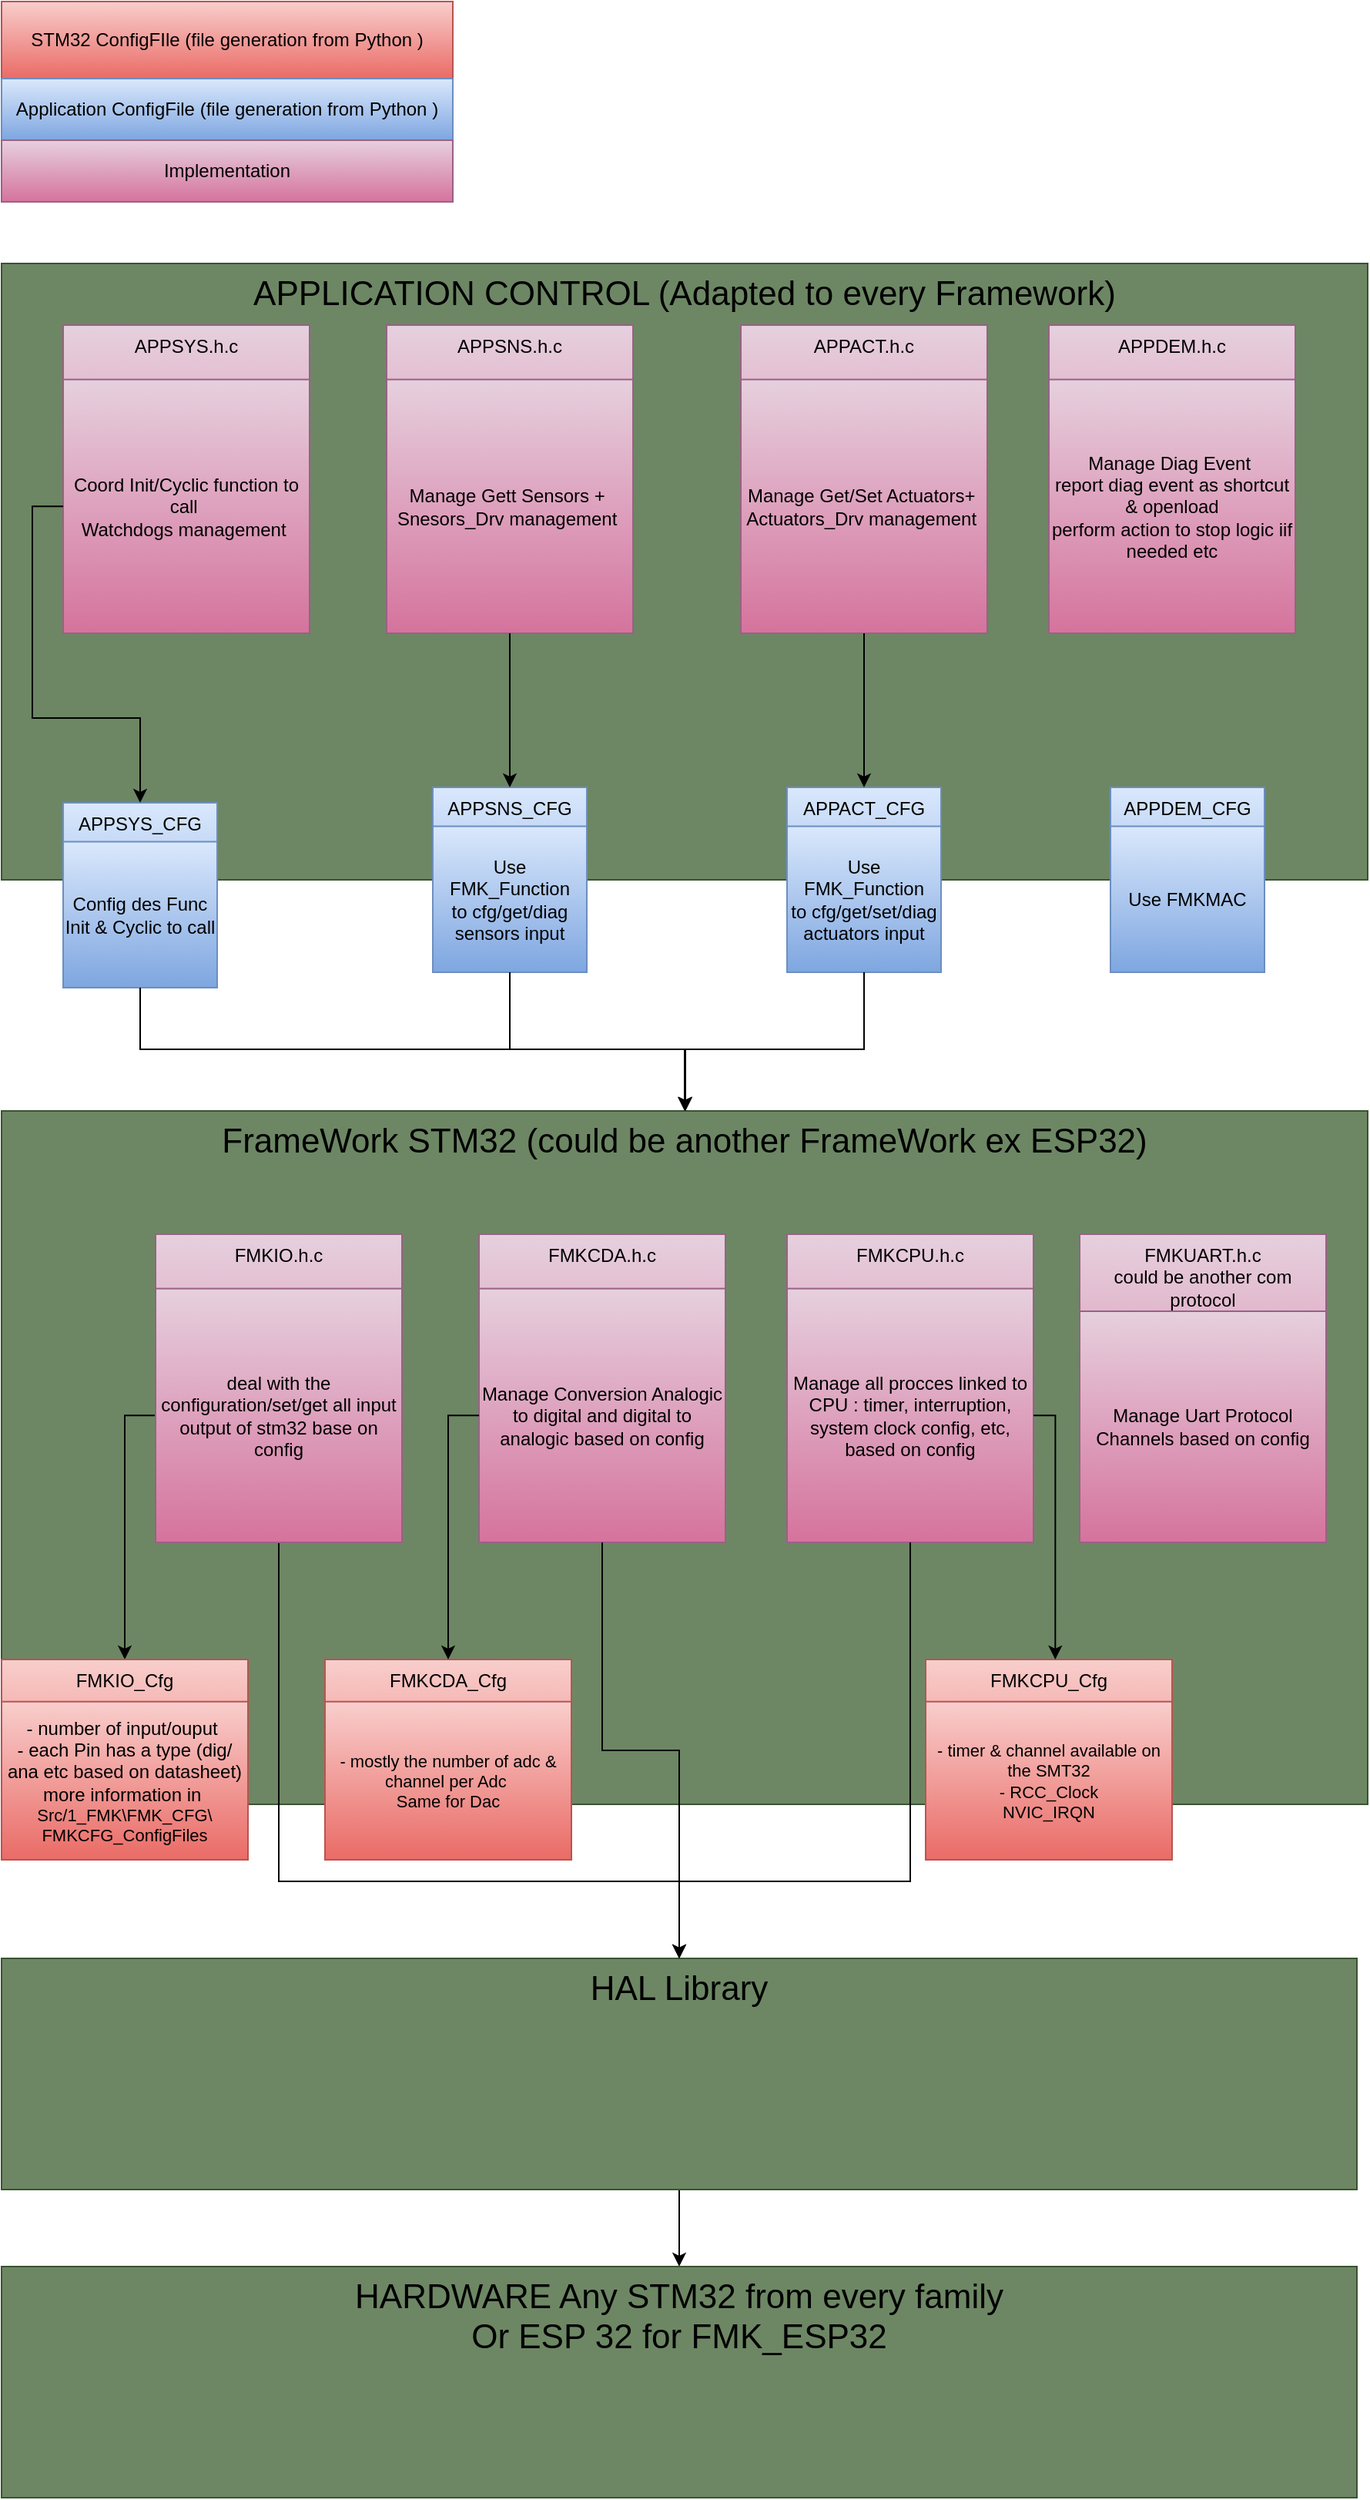 <mxfile version="24.6.1" type="device">
  <diagram name="Page-1" id="DgGTK7NNw5K_QaCqsnyv">
    <mxGraphModel dx="1918" dy="1808" grid="1" gridSize="10" guides="1" tooltips="1" connect="1" arrows="1" fold="1" page="1" pageScale="1" pageWidth="827" pageHeight="1169" math="0" shadow="0">
      <root>
        <mxCell id="0" />
        <mxCell id="1" parent="0" />
        <mxCell id="Ci63s6T_fUqjg62jA_om-8" style="edgeStyle=orthogonalEdgeStyle;rounded=0;orthogonalLoop=1;jettySize=auto;html=1;exitX=0.5;exitY=1;exitDx=0;exitDy=0;" parent="1" source="Ci63s6T_fUqjg62jA_om-1" target="Ci63s6T_fUqjg62jA_om-7" edge="1">
          <mxGeometry relative="1" as="geometry" />
        </mxCell>
        <mxCell id="Ci63s6T_fUqjg62jA_om-1" value="HAL Library" style="rounded=0;whiteSpace=wrap;html=1;fillColor=#6d8764;fontColor=#000000;strokeColor=#3A5431;verticalAlign=top;fontSize=22;" parent="1" vertex="1">
          <mxGeometry x="-420" y="234" width="880" height="150" as="geometry" />
        </mxCell>
        <mxCell id="Ci63s6T_fUqjg62jA_om-2" value="FrameWork STM32&lt;font style=&quot;font-size: 22px;&quot;&gt; (could be another FrameWork ex ESP32)&lt;/font&gt;" style="rounded=0;whiteSpace=wrap;html=1;fillColor=#6d8764;fontColor=#000000;strokeColor=#3A5431;verticalAlign=top;fontSize=22;" parent="1" vertex="1">
          <mxGeometry x="-420" y="-316" width="887" height="450" as="geometry" />
        </mxCell>
        <mxCell id="Ci63s6T_fUqjg62jA_om-3" value="APPLICATION CONTROL (Adapted to every Framework)" style="rounded=0;whiteSpace=wrap;html=1;fillColor=#6d8764;strokeColor=#3A5431;verticalAlign=top;fontColor=#000000;fontSize=22;" parent="1" vertex="1">
          <mxGeometry x="-420" y="-866" width="887" height="400" as="geometry" />
        </mxCell>
        <mxCell id="Ci63s6T_fUqjg62jA_om-6" value="" style="group;fontColor=#000000;" parent="1" vertex="1" connectable="0">
          <mxGeometry x="-420" y="-1036" width="293" height="90" as="geometry" />
        </mxCell>
        <mxCell id="Ci63s6T_fUqjg62jA_om-4" value="STM32 ConfigFIle (file generation from Python )" style="rounded=0;whiteSpace=wrap;html=1;fillColor=#f8cecc;gradientColor=#ea6b66;strokeColor=#b85450;fontColor=#000000;" parent="Ci63s6T_fUqjg62jA_om-6" vertex="1">
          <mxGeometry width="293" height="50" as="geometry" />
        </mxCell>
        <mxCell id="Ci63s6T_fUqjg62jA_om-5" value="Application ConfigFile (file generation from Python )" style="rounded=0;whiteSpace=wrap;html=1;fillColor=#dae8fc;gradientColor=#7ea6e0;strokeColor=#6c8ebf;fontColor=#000000;" parent="Ci63s6T_fUqjg62jA_om-6" vertex="1">
          <mxGeometry y="50" width="293" height="40" as="geometry" />
        </mxCell>
        <mxCell id="Ci63s6T_fUqjg62jA_om-7" value="HARDWARE Any STM32 from every family&lt;div&gt;Or ESP 32 for FMK_ESP32&lt;/div&gt;" style="rounded=0;whiteSpace=wrap;html=1;fillColor=#6d8764;fontColor=#000000;strokeColor=#3A5431;verticalAlign=top;fontSize=22;" parent="1" vertex="1">
          <mxGeometry x="-420" y="434" width="880" height="150" as="geometry" />
        </mxCell>
        <mxCell id="Ci63s6T_fUqjg62jA_om-9" value="Implementation" style="rounded=0;whiteSpace=wrap;html=1;fillColor=#e6d0de;gradientColor=#d5739d;strokeColor=#996185;fontColor=#000000;" parent="1" vertex="1">
          <mxGeometry x="-420" y="-946" width="293" height="40" as="geometry" />
        </mxCell>
        <mxCell id="Ci63s6T_fUqjg62jA_om-21" value="" style="group" parent="1" vertex="1" connectable="0">
          <mxGeometry x="-110" y="-236" width="160" height="200" as="geometry" />
        </mxCell>
        <mxCell id="Ci63s6T_fUqjg62jA_om-22" value="FMKCDA.h.c" style="rounded=0;whiteSpace=wrap;html=1;fillColor=#e6d0de;gradientColor=#d5739d;strokeColor=#996185;fontColor=#000000;verticalAlign=top;" parent="Ci63s6T_fUqjg62jA_om-21" vertex="1">
          <mxGeometry width="160" height="200" as="geometry" />
        </mxCell>
        <mxCell id="Ci63s6T_fUqjg62jA_om-23" value="" style="group" parent="Ci63s6T_fUqjg62jA_om-21" vertex="1" connectable="0">
          <mxGeometry width="160" height="200" as="geometry" />
        </mxCell>
        <mxCell id="Ci63s6T_fUqjg62jA_om-24" value="Manage Conversion Analogic to digital and digital to analogic based on config" style="rounded=0;whiteSpace=wrap;html=1;fillColor=#e6d0de;gradientColor=#d5739d;strokeColor=#996185;fontColor=#000000;" parent="Ci63s6T_fUqjg62jA_om-23" vertex="1">
          <mxGeometry y="35.294" width="160" height="164.706" as="geometry" />
        </mxCell>
        <mxCell id="Ci63s6T_fUqjg62jA_om-28" value="" style="group" parent="1" vertex="1" connectable="0">
          <mxGeometry x="90" y="-236" width="160" height="200" as="geometry" />
        </mxCell>
        <mxCell id="Ci63s6T_fUqjg62jA_om-29" value="FMKCPU.h.c" style="rounded=0;whiteSpace=wrap;html=1;fillColor=#e6d0de;gradientColor=#d5739d;strokeColor=#996185;fontColor=#000000;verticalAlign=top;" parent="Ci63s6T_fUqjg62jA_om-28" vertex="1">
          <mxGeometry width="160" height="200" as="geometry" />
        </mxCell>
        <mxCell id="Ci63s6T_fUqjg62jA_om-30" value="" style="group" parent="Ci63s6T_fUqjg62jA_om-28" vertex="1" connectable="0">
          <mxGeometry width="160" height="200" as="geometry" />
        </mxCell>
        <mxCell id="Ci63s6T_fUqjg62jA_om-31" value="Manage all procces linked to CPU : timer, interruption, system clock config, etc,&lt;div&gt;based on config&lt;/div&gt;" style="rounded=0;whiteSpace=wrap;html=1;fillColor=#e6d0de;gradientColor=#d5739d;strokeColor=#996185;fontColor=#000000;" parent="Ci63s6T_fUqjg62jA_om-30" vertex="1">
          <mxGeometry y="35.294" width="160" height="164.706" as="geometry" />
        </mxCell>
        <mxCell id="Ci63s6T_fUqjg62jA_om-32" value="" style="group" parent="1" vertex="1" connectable="0">
          <mxGeometry x="280" y="-236" width="160" height="200" as="geometry" />
        </mxCell>
        <mxCell id="Ci63s6T_fUqjg62jA_om-33" value="FMKUART.h.c&lt;div&gt;could be another com protocol&lt;/div&gt;" style="rounded=0;whiteSpace=wrap;html=1;fillColor=#e6d0de;gradientColor=#d5739d;strokeColor=#996185;fontColor=#000000;verticalAlign=top;" parent="Ci63s6T_fUqjg62jA_om-32" vertex="1">
          <mxGeometry width="160" height="200" as="geometry" />
        </mxCell>
        <mxCell id="Ci63s6T_fUqjg62jA_om-34" value="" style="group" parent="Ci63s6T_fUqjg62jA_om-32" vertex="1" connectable="0">
          <mxGeometry width="160" height="200" as="geometry" />
        </mxCell>
        <mxCell id="Ci63s6T_fUqjg62jA_om-35" value="Manage Uart Protocol Channels based on config" style="rounded=0;whiteSpace=wrap;html=1;fillColor=#e6d0de;gradientColor=#d5739d;strokeColor=#996185;fontColor=#000000;" parent="Ci63s6T_fUqjg62jA_om-34" vertex="1">
          <mxGeometry y="50" width="160" height="150" as="geometry" />
        </mxCell>
        <mxCell id="Ci63s6T_fUqjg62jA_om-10" value="FMKIO.h.c" style="rounded=0;whiteSpace=wrap;html=1;fillColor=#e6d0de;gradientColor=#d5739d;strokeColor=#996185;fontColor=#000000;verticalAlign=top;" parent="1" vertex="1">
          <mxGeometry x="-320" y="-236" width="160" height="200" as="geometry" />
        </mxCell>
        <mxCell id="Ci63s6T_fUqjg62jA_om-43" style="edgeStyle=orthogonalEdgeStyle;rounded=0;orthogonalLoop=1;jettySize=auto;html=1;exitX=0;exitY=0.5;exitDx=0;exitDy=0;fontColor=#000000;strokeColor=#000000;" parent="1" source="Ci63s6T_fUqjg62jA_om-11" target="Ci63s6T_fUqjg62jA_om-14" edge="1">
          <mxGeometry relative="1" as="geometry" />
        </mxCell>
        <mxCell id="Ci63s6T_fUqjg62jA_om-94" style="edgeStyle=orthogonalEdgeStyle;rounded=0;orthogonalLoop=1;jettySize=auto;html=1;exitX=0.5;exitY=1;exitDx=0;exitDy=0;entryX=0.5;entryY=0;entryDx=0;entryDy=0;" parent="1" source="Ci63s6T_fUqjg62jA_om-11" target="Ci63s6T_fUqjg62jA_om-1" edge="1">
          <mxGeometry relative="1" as="geometry">
            <Array as="points">
              <mxPoint x="-240" y="184" />
              <mxPoint x="20" y="184" />
            </Array>
          </mxGeometry>
        </mxCell>
        <mxCell id="Ci63s6T_fUqjg62jA_om-11" value="deal with the configuration/set/get all input output of stm32 base on config" style="rounded=0;whiteSpace=wrap;html=1;fillColor=#e6d0de;gradientColor=#d5739d;strokeColor=#996185;fontColor=#000000;" parent="1" vertex="1">
          <mxGeometry x="-320" y="-200.706" width="160" height="164.706" as="geometry" />
        </mxCell>
        <mxCell id="Ci63s6T_fUqjg62jA_om-42" value="" style="group" parent="1" vertex="1" connectable="0">
          <mxGeometry x="-420" y="40" width="160" height="130" as="geometry" />
        </mxCell>
        <mxCell id="Ci63s6T_fUqjg62jA_om-14" value="FMKIO_Cfg" style="rounded=0;whiteSpace=wrap;html=1;fillColor=#f8cecc;gradientColor=#ea6b66;strokeColor=#b85450;fontColor=#000000;verticalAlign=top;" parent="Ci63s6T_fUqjg62jA_om-42" vertex="1">
          <mxGeometry width="160" height="130" as="geometry" />
        </mxCell>
        <mxCell id="Ci63s6T_fUqjg62jA_om-36" value="" style="group" parent="Ci63s6T_fUqjg62jA_om-42" vertex="1" connectable="0">
          <mxGeometry width="160" height="130" as="geometry" />
        </mxCell>
        <mxCell id="Ci63s6T_fUqjg62jA_om-15" value="- number of input/ouput&amp;nbsp;&lt;div&gt;- each Pin has a type (dig/ ana etc based on datasheet)&lt;/div&gt;&lt;div&gt;more information in&amp;nbsp;&lt;/div&gt;&lt;div style=&quot;font-size: 11px;&quot;&gt;&lt;font style=&quot;font-size: 11px;&quot;&gt;Src/1_FMK\FMK_CFG\&lt;/font&gt;&lt;/div&gt;&lt;div style=&quot;font-size: 11px;&quot;&gt;&lt;font style=&quot;font-size: 11px;&quot;&gt;FMKCFG_ConfigFiles&lt;/font&gt;&lt;br&gt;&lt;/div&gt;" style="rounded=0;whiteSpace=wrap;html=1;fillColor=#f8cecc;gradientColor=#ea6b66;strokeColor=#b85450;fontColor=#000000;" parent="Ci63s6T_fUqjg62jA_om-36" vertex="1">
          <mxGeometry y="27.368" width="160" height="102.632" as="geometry" />
        </mxCell>
        <mxCell id="Ci63s6T_fUqjg62jA_om-46" value="" style="group" parent="1" vertex="1" connectable="0">
          <mxGeometry x="-210" y="40" width="160" height="130" as="geometry" />
        </mxCell>
        <mxCell id="Ci63s6T_fUqjg62jA_om-47" value="FMKCDA_Cfg" style="rounded=0;whiteSpace=wrap;html=1;fillColor=#f8cecc;gradientColor=#ea6b66;strokeColor=#b85450;fontColor=#000000;verticalAlign=top;" parent="Ci63s6T_fUqjg62jA_om-46" vertex="1">
          <mxGeometry width="160" height="130" as="geometry" />
        </mxCell>
        <mxCell id="Ci63s6T_fUqjg62jA_om-48" value="" style="group" parent="Ci63s6T_fUqjg62jA_om-46" vertex="1" connectable="0">
          <mxGeometry width="160" height="130" as="geometry" />
        </mxCell>
        <mxCell id="Ci63s6T_fUqjg62jA_om-49" value="&lt;div style=&quot;font-size: 11px;&quot;&gt;- mostly the number of adc &amp;amp; channel per Adc&amp;nbsp;&lt;/div&gt;&lt;div style=&quot;font-size: 11px;&quot;&gt;Same for Dac&lt;/div&gt;" style="rounded=0;whiteSpace=wrap;html=1;fillColor=#f8cecc;gradientColor=#ea6b66;strokeColor=#b85450;fontColor=#000000;" parent="Ci63s6T_fUqjg62jA_om-48" vertex="1">
          <mxGeometry y="27.368" width="160" height="102.632" as="geometry" />
        </mxCell>
        <mxCell id="Ci63s6T_fUqjg62jA_om-50" style="edgeStyle=orthogonalEdgeStyle;rounded=0;orthogonalLoop=1;jettySize=auto;html=1;exitX=0;exitY=0.5;exitDx=0;exitDy=0;strokeColor=#000000;" parent="1" source="Ci63s6T_fUqjg62jA_om-24" target="Ci63s6T_fUqjg62jA_om-47" edge="1">
          <mxGeometry relative="1" as="geometry" />
        </mxCell>
        <mxCell id="Ci63s6T_fUqjg62jA_om-52" value="" style="group" parent="1" vertex="1" connectable="0">
          <mxGeometry x="180" y="40" width="160" height="130" as="geometry" />
        </mxCell>
        <mxCell id="Ci63s6T_fUqjg62jA_om-53" value="FMKCPU_Cfg" style="rounded=0;whiteSpace=wrap;html=1;fillColor=#f8cecc;gradientColor=#ea6b66;strokeColor=#b85450;fontColor=#000000;verticalAlign=top;" parent="Ci63s6T_fUqjg62jA_om-52" vertex="1">
          <mxGeometry width="160" height="130" as="geometry" />
        </mxCell>
        <mxCell id="Ci63s6T_fUqjg62jA_om-54" value="" style="group" parent="Ci63s6T_fUqjg62jA_om-52" vertex="1" connectable="0">
          <mxGeometry width="160" height="130" as="geometry" />
        </mxCell>
        <mxCell id="Ci63s6T_fUqjg62jA_om-55" value="&lt;div style=&quot;font-size: 11px;&quot;&gt;- timer &amp;amp; channel available on the SMT32&lt;/div&gt;&lt;div style=&quot;font-size: 11px;&quot;&gt;- RCC_Clock&lt;/div&gt;&lt;div style=&quot;font-size: 11px;&quot;&gt;NVIC_IRQN&lt;/div&gt;" style="rounded=0;whiteSpace=wrap;html=1;fillColor=#f8cecc;gradientColor=#ea6b66;strokeColor=#b85450;fontColor=#000000;" parent="Ci63s6T_fUqjg62jA_om-54" vertex="1">
          <mxGeometry y="27.368" width="160" height="102.632" as="geometry" />
        </mxCell>
        <mxCell id="Ci63s6T_fUqjg62jA_om-56" style="edgeStyle=orthogonalEdgeStyle;rounded=0;orthogonalLoop=1;jettySize=auto;html=1;exitX=1;exitY=0.5;exitDx=0;exitDy=0;entryX=0.526;entryY=0;entryDx=0;entryDy=0;entryPerimeter=0;strokeColor=#000000;" parent="1" source="Ci63s6T_fUqjg62jA_om-31" target="Ci63s6T_fUqjg62jA_om-53" edge="1">
          <mxGeometry relative="1" as="geometry">
            <Array as="points">
              <mxPoint x="264" y="-118" />
            </Array>
          </mxGeometry>
        </mxCell>
        <mxCell id="Ci63s6T_fUqjg62jA_om-58" value="" style="group" parent="1" vertex="1" connectable="0">
          <mxGeometry x="-380" y="-826" width="160" height="200" as="geometry" />
        </mxCell>
        <mxCell id="Ci63s6T_fUqjg62jA_om-59" value="APPSYS.h.c" style="rounded=0;whiteSpace=wrap;html=1;fillColor=#e6d0de;gradientColor=#d5739d;strokeColor=#996185;fontColor=#000000;verticalAlign=top;" parent="Ci63s6T_fUqjg62jA_om-58" vertex="1">
          <mxGeometry width="160" height="200" as="geometry" />
        </mxCell>
        <mxCell id="Ci63s6T_fUqjg62jA_om-60" value="" style="group" parent="Ci63s6T_fUqjg62jA_om-58" vertex="1" connectable="0">
          <mxGeometry width="160" height="200" as="geometry" />
        </mxCell>
        <mxCell id="Ci63s6T_fUqjg62jA_om-61" value="Coord Init/Cyclic function to call&amp;nbsp;&lt;div&gt;Watchdogs management&amp;nbsp;&lt;/div&gt;" style="rounded=0;whiteSpace=wrap;html=1;fillColor=#e6d0de;gradientColor=#d5739d;strokeColor=#996185;fontColor=#000000;" parent="Ci63s6T_fUqjg62jA_om-60" vertex="1">
          <mxGeometry y="35.294" width="160" height="164.706" as="geometry" />
        </mxCell>
        <mxCell id="Ci63s6T_fUqjg62jA_om-63" value="" style="group" parent="1" vertex="1" connectable="0">
          <mxGeometry x="-170" y="-826" width="160" height="200" as="geometry" />
        </mxCell>
        <mxCell id="Ci63s6T_fUqjg62jA_om-64" value="APPSNS.h.c" style="rounded=0;whiteSpace=wrap;html=1;fillColor=#e6d0de;gradientColor=#d5739d;strokeColor=#996185;fontColor=#000000;verticalAlign=top;" parent="Ci63s6T_fUqjg62jA_om-63" vertex="1">
          <mxGeometry width="160" height="200" as="geometry" />
        </mxCell>
        <mxCell id="Ci63s6T_fUqjg62jA_om-65" value="" style="group" parent="Ci63s6T_fUqjg62jA_om-63" vertex="1" connectable="0">
          <mxGeometry width="160" height="200" as="geometry" />
        </mxCell>
        <mxCell id="Ci63s6T_fUqjg62jA_om-66" value="Manage Gett Sensors +&amp;nbsp;&lt;div&gt;Snesors_Drv management&amp;nbsp;&lt;/div&gt;" style="rounded=0;whiteSpace=wrap;html=1;fillColor=#e6d0de;gradientColor=#d5739d;strokeColor=#996185;fontColor=#000000;" parent="Ci63s6T_fUqjg62jA_om-65" vertex="1">
          <mxGeometry y="35.294" width="160" height="164.706" as="geometry" />
        </mxCell>
        <mxCell id="Ci63s6T_fUqjg62jA_om-67" value="" style="group" parent="1" vertex="1" connectable="0">
          <mxGeometry x="60" y="-826" width="160" height="200" as="geometry" />
        </mxCell>
        <mxCell id="Ci63s6T_fUqjg62jA_om-68" value="APPACT.h.c" style="rounded=0;whiteSpace=wrap;html=1;fillColor=#e6d0de;gradientColor=#d5739d;strokeColor=#996185;fontColor=#000000;verticalAlign=top;" parent="Ci63s6T_fUqjg62jA_om-67" vertex="1">
          <mxGeometry width="160" height="200" as="geometry" />
        </mxCell>
        <mxCell id="Ci63s6T_fUqjg62jA_om-69" value="" style="group" parent="Ci63s6T_fUqjg62jA_om-67" vertex="1" connectable="0">
          <mxGeometry width="160" height="200" as="geometry" />
        </mxCell>
        <mxCell id="Ci63s6T_fUqjg62jA_om-70" value="Manage Get/Set Actuators+&amp;nbsp;&lt;div&gt;Actuators_Drv management&amp;nbsp;&lt;/div&gt;" style="rounded=0;whiteSpace=wrap;html=1;fillColor=#e6d0de;gradientColor=#d5739d;strokeColor=#996185;fontColor=#000000;" parent="Ci63s6T_fUqjg62jA_om-69" vertex="1">
          <mxGeometry y="35.294" width="160" height="164.706" as="geometry" />
        </mxCell>
        <mxCell id="Ci63s6T_fUqjg62jA_om-71" value="" style="group" parent="1" vertex="1" connectable="0">
          <mxGeometry x="260" y="-826" width="160" height="200" as="geometry" />
        </mxCell>
        <mxCell id="Ci63s6T_fUqjg62jA_om-72" value="APPDEM.h.c" style="rounded=0;whiteSpace=wrap;html=1;fillColor=#e6d0de;gradientColor=#d5739d;strokeColor=#996185;fontColor=#000000;verticalAlign=top;" parent="Ci63s6T_fUqjg62jA_om-71" vertex="1">
          <mxGeometry width="160" height="200" as="geometry" />
        </mxCell>
        <mxCell id="Ci63s6T_fUqjg62jA_om-73" value="" style="group" parent="Ci63s6T_fUqjg62jA_om-71" vertex="1" connectable="0">
          <mxGeometry width="160" height="200" as="geometry" />
        </mxCell>
        <mxCell id="Ci63s6T_fUqjg62jA_om-74" value="Manage Diag Event&amp;nbsp;&lt;div&gt;report diag event as shortcut &amp;amp; openload&lt;/div&gt;&lt;div&gt;perform action to stop logic iif needed etc&lt;/div&gt;" style="rounded=0;whiteSpace=wrap;html=1;fillColor=#e6d0de;gradientColor=#d5739d;strokeColor=#996185;fontColor=#000000;" parent="Ci63s6T_fUqjg62jA_om-73" vertex="1">
          <mxGeometry y="35.294" width="160" height="164.706" as="geometry" />
        </mxCell>
        <mxCell id="Ci63s6T_fUqjg62jA_om-75" value="" style="group;verticalAlign=top;" parent="1" vertex="1" connectable="0">
          <mxGeometry x="-380" y="-516" width="100" height="120" as="geometry" />
        </mxCell>
        <mxCell id="Ci63s6T_fUqjg62jA_om-76" value="APPSYS_CFG" style="rounded=0;whiteSpace=wrap;html=1;fillColor=#dae8fc;gradientColor=#7ea6e0;strokeColor=#6c8ebf;fontColor=#000000;verticalAlign=top;" parent="Ci63s6T_fUqjg62jA_om-75" vertex="1">
          <mxGeometry width="100" height="120" as="geometry" />
        </mxCell>
        <mxCell id="Ci63s6T_fUqjg62jA_om-77" value="Config des Func Init &amp;amp; Cyclic to call" style="rounded=0;whiteSpace=wrap;html=1;fillColor=#dae8fc;gradientColor=#7ea6e0;strokeColor=#6c8ebf;fontColor=#000000;" parent="Ci63s6T_fUqjg62jA_om-75" vertex="1">
          <mxGeometry y="25.263" width="100" height="94.737" as="geometry" />
        </mxCell>
        <mxCell id="Ci63s6T_fUqjg62jA_om-78" style="edgeStyle=orthogonalEdgeStyle;rounded=0;orthogonalLoop=1;jettySize=auto;html=1;exitX=0;exitY=0.5;exitDx=0;exitDy=0;" parent="1" source="Ci63s6T_fUqjg62jA_om-61" target="Ci63s6T_fUqjg62jA_om-76" edge="1">
          <mxGeometry relative="1" as="geometry" />
        </mxCell>
        <mxCell id="Ci63s6T_fUqjg62jA_om-80" style="edgeStyle=orthogonalEdgeStyle;rounded=0;orthogonalLoop=1;jettySize=auto;html=1;exitX=0.5;exitY=1;exitDx=0;exitDy=0;" parent="1" source="Ci63s6T_fUqjg62jA_om-77" target="Ci63s6T_fUqjg62jA_om-2" edge="1">
          <mxGeometry relative="1" as="geometry" />
        </mxCell>
        <mxCell id="Ci63s6T_fUqjg62jA_om-81" value="" style="group;verticalAlign=top;" parent="1" vertex="1" connectable="0">
          <mxGeometry x="-140" y="-526" width="100" height="120" as="geometry" />
        </mxCell>
        <mxCell id="Ci63s6T_fUqjg62jA_om-82" value="APPSNS_CFG" style="rounded=0;whiteSpace=wrap;html=1;fillColor=#dae8fc;gradientColor=#7ea6e0;strokeColor=#6c8ebf;fontColor=#000000;verticalAlign=top;" parent="Ci63s6T_fUqjg62jA_om-81" vertex="1">
          <mxGeometry width="100" height="120" as="geometry" />
        </mxCell>
        <mxCell id="Ci63s6T_fUqjg62jA_om-83" value="Use FMK_Function&lt;div&gt;to cfg/get/diag sensors input&lt;/div&gt;" style="rounded=0;whiteSpace=wrap;html=1;fillColor=#dae8fc;gradientColor=#7ea6e0;strokeColor=#6c8ebf;fontColor=#000000;" parent="Ci63s6T_fUqjg62jA_om-81" vertex="1">
          <mxGeometry y="25.263" width="100" height="94.737" as="geometry" />
        </mxCell>
        <mxCell id="Ci63s6T_fUqjg62jA_om-84" style="edgeStyle=orthogonalEdgeStyle;rounded=0;orthogonalLoop=1;jettySize=auto;html=1;exitX=0.5;exitY=1;exitDx=0;exitDy=0;" parent="1" source="Ci63s6T_fUqjg62jA_om-66" target="Ci63s6T_fUqjg62jA_om-82" edge="1">
          <mxGeometry relative="1" as="geometry" />
        </mxCell>
        <mxCell id="Ci63s6T_fUqjg62jA_om-85" style="edgeStyle=orthogonalEdgeStyle;rounded=0;orthogonalLoop=1;jettySize=auto;html=1;exitX=0.5;exitY=1;exitDx=0;exitDy=0;" parent="1" source="Ci63s6T_fUqjg62jA_om-83" target="Ci63s6T_fUqjg62jA_om-2" edge="1">
          <mxGeometry relative="1" as="geometry">
            <Array as="points">
              <mxPoint x="-90" y="-356" />
              <mxPoint x="24" y="-356" />
            </Array>
          </mxGeometry>
        </mxCell>
        <mxCell id="Ci63s6T_fUqjg62jA_om-86" value="" style="group;verticalAlign=top;" parent="1" vertex="1" connectable="0">
          <mxGeometry x="90" y="-526" width="100" height="120" as="geometry" />
        </mxCell>
        <mxCell id="Ci63s6T_fUqjg62jA_om-87" value="APPACT_CFG" style="rounded=0;whiteSpace=wrap;html=1;fillColor=#dae8fc;gradientColor=#7ea6e0;strokeColor=#6c8ebf;fontColor=#000000;verticalAlign=top;" parent="Ci63s6T_fUqjg62jA_om-86" vertex="1">
          <mxGeometry width="100" height="120" as="geometry" />
        </mxCell>
        <mxCell id="Ci63s6T_fUqjg62jA_om-88" value="Use FMK_Function&lt;div&gt;to cfg/get/set/diag actuators input&lt;/div&gt;" style="rounded=0;whiteSpace=wrap;html=1;fillColor=#dae8fc;gradientColor=#7ea6e0;strokeColor=#6c8ebf;fontColor=#000000;" parent="Ci63s6T_fUqjg62jA_om-86" vertex="1">
          <mxGeometry y="25.263" width="100" height="94.737" as="geometry" />
        </mxCell>
        <mxCell id="Ci63s6T_fUqjg62jA_om-89" style="edgeStyle=orthogonalEdgeStyle;rounded=0;orthogonalLoop=1;jettySize=auto;html=1;exitX=0.5;exitY=1;exitDx=0;exitDy=0;" parent="1" source="Ci63s6T_fUqjg62jA_om-88" target="Ci63s6T_fUqjg62jA_om-2" edge="1">
          <mxGeometry relative="1" as="geometry">
            <Array as="points">
              <mxPoint x="140" y="-356" />
              <mxPoint x="24" y="-356" />
            </Array>
          </mxGeometry>
        </mxCell>
        <mxCell id="Ci63s6T_fUqjg62jA_om-90" style="edgeStyle=orthogonalEdgeStyle;rounded=0;orthogonalLoop=1;jettySize=auto;html=1;exitX=0.5;exitY=1;exitDx=0;exitDy=0;" parent="1" source="Ci63s6T_fUqjg62jA_om-70" target="Ci63s6T_fUqjg62jA_om-87" edge="1">
          <mxGeometry relative="1" as="geometry" />
        </mxCell>
        <mxCell id="Ci63s6T_fUqjg62jA_om-91" value="" style="group;verticalAlign=top;" parent="1" vertex="1" connectable="0">
          <mxGeometry x="300" y="-526" width="100" height="120" as="geometry" />
        </mxCell>
        <mxCell id="Ci63s6T_fUqjg62jA_om-92" value="APPDEM_CFG" style="rounded=0;whiteSpace=wrap;html=1;fillColor=#dae8fc;gradientColor=#7ea6e0;strokeColor=#6c8ebf;fontColor=#000000;verticalAlign=top;" parent="Ci63s6T_fUqjg62jA_om-91" vertex="1">
          <mxGeometry width="100" height="120" as="geometry" />
        </mxCell>
        <mxCell id="Ci63s6T_fUqjg62jA_om-93" value="Use FMKMAC" style="rounded=0;whiteSpace=wrap;html=1;fillColor=#dae8fc;gradientColor=#7ea6e0;strokeColor=#6c8ebf;fontColor=#000000;" parent="Ci63s6T_fUqjg62jA_om-91" vertex="1">
          <mxGeometry y="25.263" width="100" height="94.737" as="geometry" />
        </mxCell>
        <mxCell id="Ci63s6T_fUqjg62jA_om-95" style="edgeStyle=orthogonalEdgeStyle;rounded=0;orthogonalLoop=1;jettySize=auto;html=1;exitX=0.5;exitY=1;exitDx=0;exitDy=0;entryX=0.5;entryY=0;entryDx=0;entryDy=0;" parent="1" source="Ci63s6T_fUqjg62jA_om-24" target="Ci63s6T_fUqjg62jA_om-1" edge="1">
          <mxGeometry relative="1" as="geometry" />
        </mxCell>
        <mxCell id="Ci63s6T_fUqjg62jA_om-96" style="edgeStyle=orthogonalEdgeStyle;rounded=0;orthogonalLoop=1;jettySize=auto;html=1;exitX=0.5;exitY=1;exitDx=0;exitDy=0;entryX=0.5;entryY=0;entryDx=0;entryDy=0;" parent="1" source="Ci63s6T_fUqjg62jA_om-31" target="Ci63s6T_fUqjg62jA_om-1" edge="1">
          <mxGeometry relative="1" as="geometry">
            <Array as="points">
              <mxPoint x="170" y="184" />
              <mxPoint x="20" y="184" />
            </Array>
          </mxGeometry>
        </mxCell>
      </root>
    </mxGraphModel>
  </diagram>
</mxfile>
